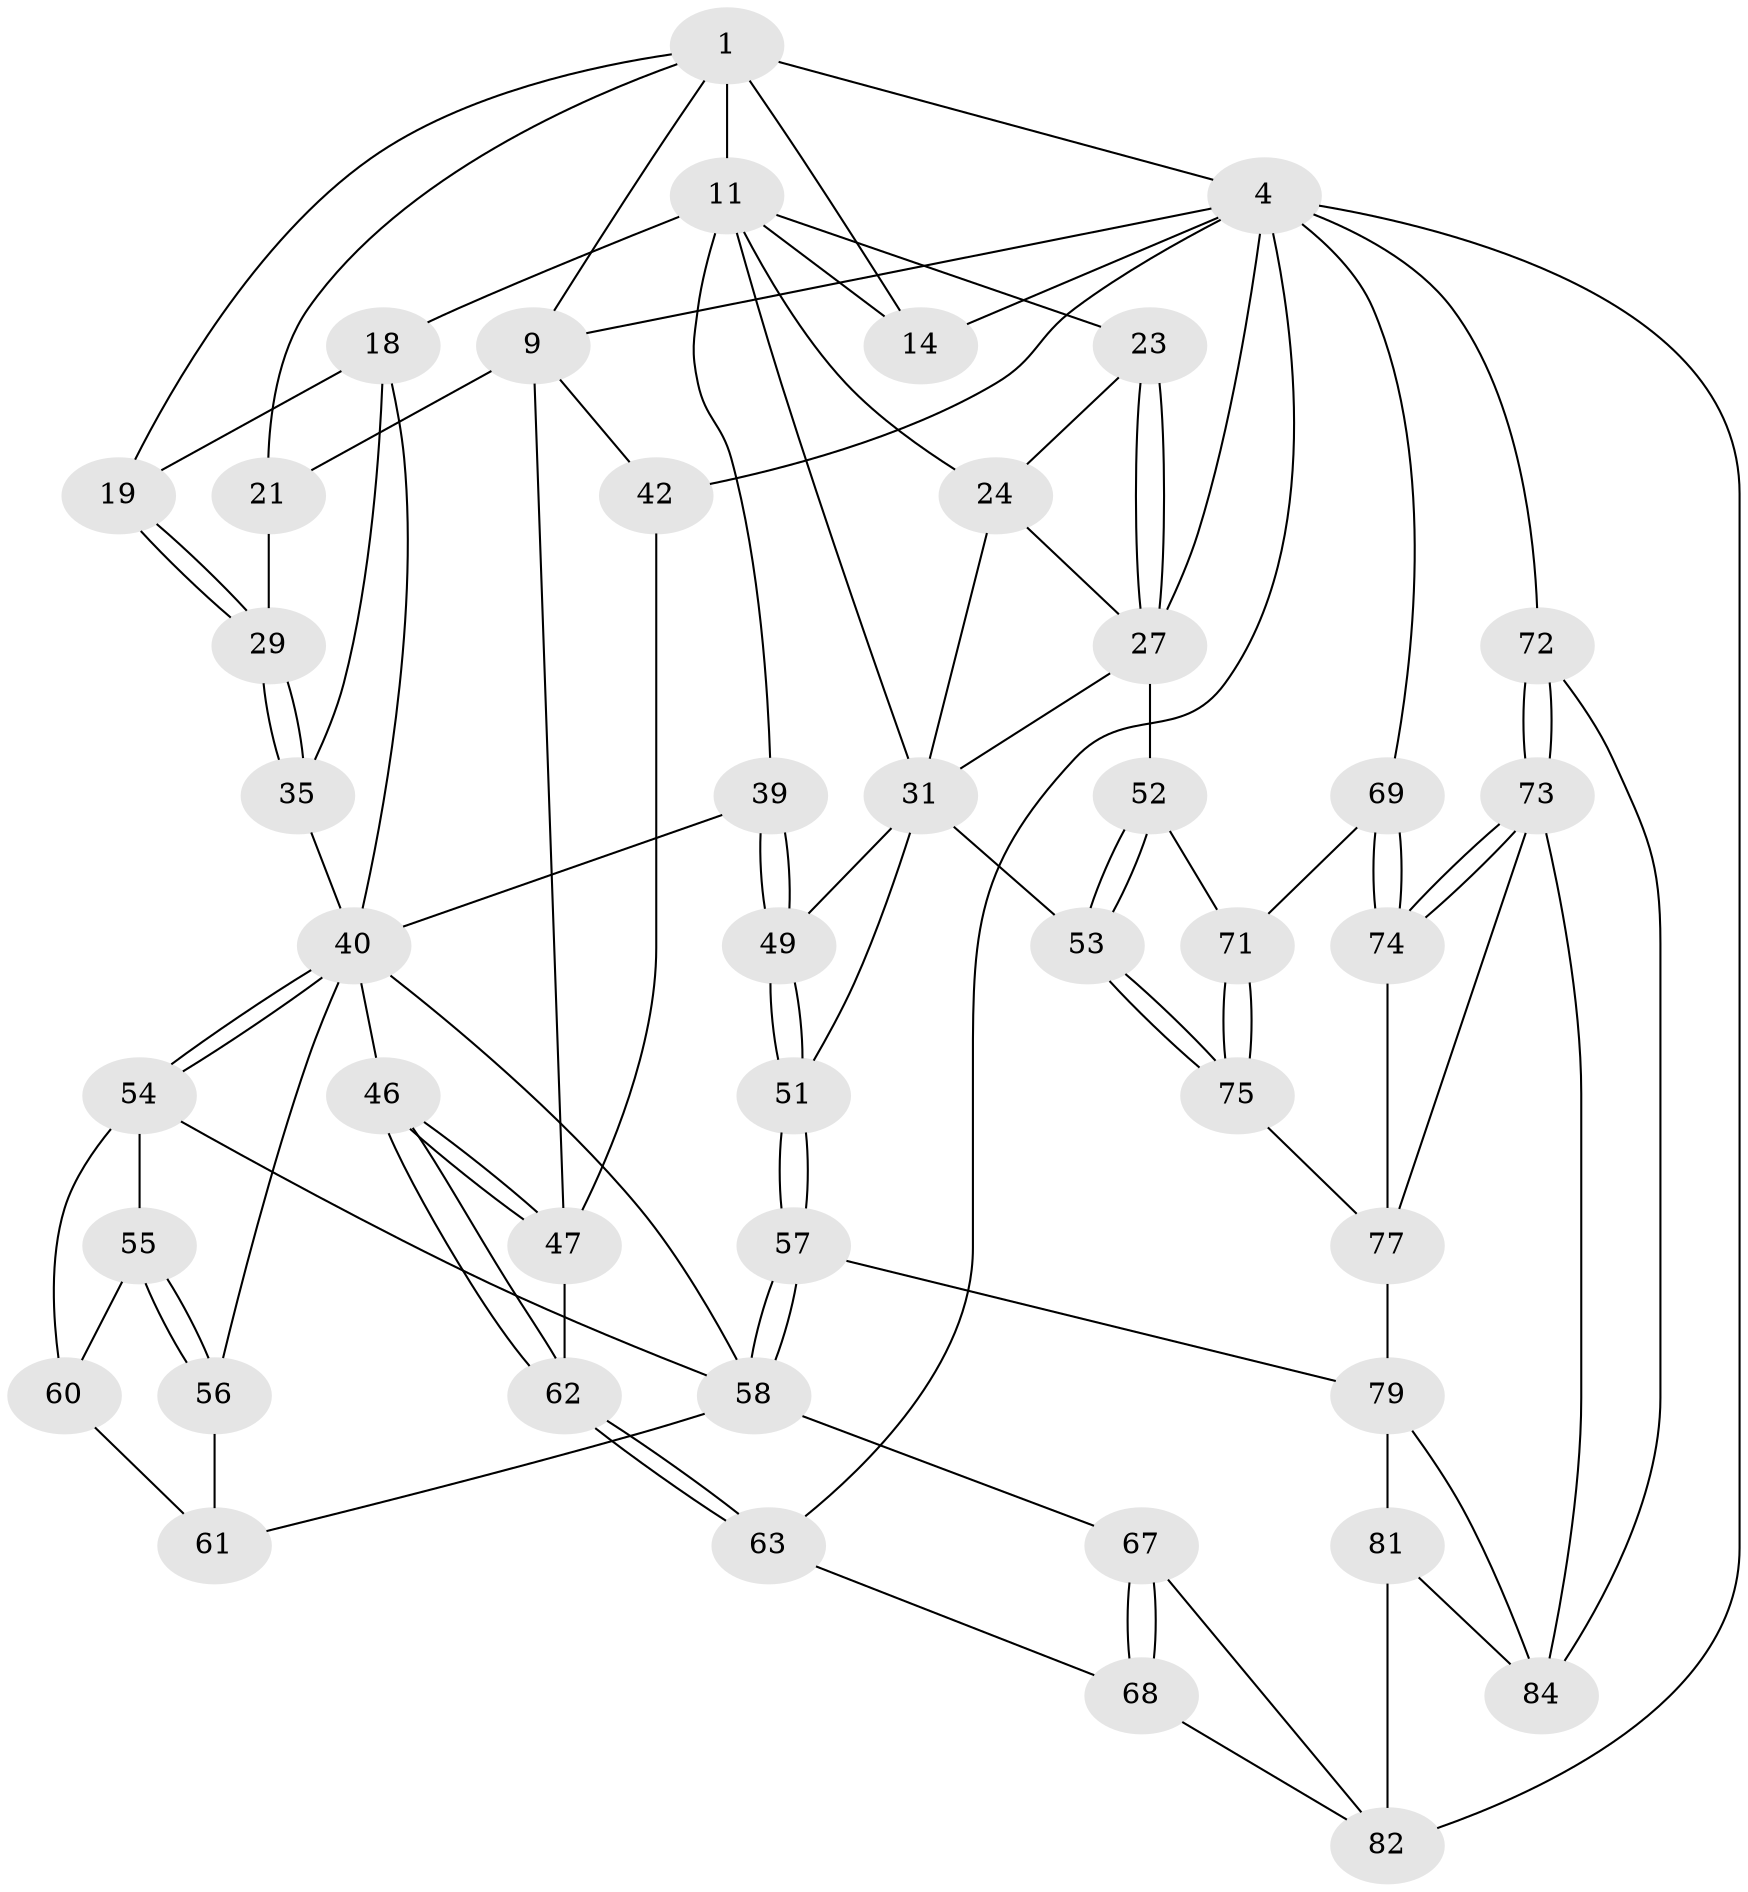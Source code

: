 // original degree distribution, {3: 0.022222222222222223, 4: 0.26666666666666666, 5: 0.4666666666666667, 6: 0.24444444444444444}
// Generated by graph-tools (version 1.1) at 2025/28/03/15/25 16:28:04]
// undirected, 45 vertices, 104 edges
graph export_dot {
graph [start="1"]
  node [color=gray90,style=filled];
  1 [pos="+0.28941962320653813+0",super="+2+7"];
  4 [pos="+1+0",super="+5+16"];
  9 [pos="+0.1396862479095223+0.1771289548935989",super="+22+10"];
  11 [pos="+0.6789219713710205+0.045733846441446055",super="+15+12"];
  14 [pos="+0.8964539206904996+0.05057468029347973"];
  18 [pos="+0.3859754182154197+0.1772472353627876",super="+34"];
  19 [pos="+0.335112499952126+0.16643012905243948"];
  21 [pos="+0.21095569740980283+0.19967879440750133"];
  23 [pos="+0.7130034548091888+0.10832628213670388"];
  24 [pos="+0.71322954717714+0.11113723423694974",super="+25"];
  27 [pos="+0.8927133741152908+0.16608364951750684",super="+28"];
  29 [pos="+0.27274190070500004+0.2112657817666402"];
  31 [pos="+0.7463022238320444+0.32809039321158856",super="+50+32"];
  35 [pos="+0.2903099707860727+0.25409532651145045"];
  39 [pos="+0.5358034356584529+0.311382899232438"];
  40 [pos="+0.4600345765392176+0.34515697167954595",super="+41"];
  42 [pos="+0+0"];
  46 [pos="+0.17448515830402783+0.437135875332177"];
  47 [pos="+0.13019973648620772+0.26947468312278905",super="+48"];
  49 [pos="+0.6155638623224312+0.5328901753232471"];
  51 [pos="+0.6248789796878862+0.5803427295861194"];
  52 [pos="+0.8175189421706703+0.5248866849302448"];
  53 [pos="+0.7108423437576626+0.5644165757486399"];
  54 [pos="+0.45237710155748234+0.37165464024781697",super="+59"];
  55 [pos="+0.42610839762713487+0.41377693338874094"];
  56 [pos="+0.34869338318424536+0.46076230186003425"];
  57 [pos="+0.5942441966237098+0.6114122138375064"];
  58 [pos="+0.558418135638251+0.6077056520728014",super="+65"];
  60 [pos="+0.4388365323192673+0.4654384478735136"];
  61 [pos="+0.38734478269853506+0.5062277931545242"];
  62 [pos="+0+0.5931799668590917"];
  63 [pos="+0+0.7733695587826538"];
  67 [pos="+0.28345042151291994+0.7769731246119594"];
  68 [pos="+0.2646898697815733+0.7878403367482527"];
  69 [pos="+1+0.4036207901071311",super="+70"];
  71 [pos="+0.8799612754591623+0.5745488240635378"];
  72 [pos="+1+1"];
  73 [pos="+1+1",super="+83"];
  74 [pos="+1+0.7168685843521226",super="+76"];
  75 [pos="+0.838138510198716+0.7079602322256188"];
  77 [pos="+0.8769109480774501+0.7842080582605974",super="+78"];
  79 [pos="+0.7205168494973496+0.8499099991453201",super="+80+85"];
  81 [pos="+0.4744311117525107+0.8536693482634753",super="+86"];
  82 [pos="+0.3907649673980408+0.8390249664705931",super="+88"];
  84 [pos="+0.8075000297062331+1",super="+90"];
  1 -- 11 [weight=2];
  1 -- 4;
  1 -- 14;
  1 -- 19;
  1 -- 21;
  1 -- 9;
  4 -- 72 [weight=2];
  4 -- 82;
  4 -- 42;
  4 -- 63;
  4 -- 69;
  4 -- 27 [weight=2];
  4 -- 14;
  4 -- 9;
  9 -- 21;
  9 -- 47;
  9 -- 42;
  11 -- 14;
  11 -- 23;
  11 -- 18;
  11 -- 39;
  11 -- 24;
  11 -- 31;
  18 -- 19;
  18 -- 40;
  18 -- 35;
  19 -- 29;
  19 -- 29;
  21 -- 29;
  23 -- 24;
  23 -- 27;
  23 -- 27;
  24 -- 31;
  24 -- 27;
  27 -- 52;
  27 -- 31;
  29 -- 35;
  29 -- 35;
  31 -- 51;
  31 -- 53;
  31 -- 49;
  35 -- 40;
  39 -- 40;
  39 -- 49;
  39 -- 49;
  40 -- 54;
  40 -- 54;
  40 -- 58;
  40 -- 56;
  40 -- 46;
  42 -- 47;
  46 -- 47;
  46 -- 47;
  46 -- 62;
  46 -- 62;
  47 -- 62;
  49 -- 51;
  49 -- 51;
  51 -- 57;
  51 -- 57;
  52 -- 53;
  52 -- 53;
  52 -- 71;
  53 -- 75;
  53 -- 75;
  54 -- 55;
  54 -- 58;
  54 -- 60;
  55 -- 56;
  55 -- 56;
  55 -- 60;
  56 -- 61;
  57 -- 58;
  57 -- 58;
  57 -- 79;
  58 -- 67;
  58 -- 61;
  60 -- 61;
  62 -- 63;
  62 -- 63;
  63 -- 68;
  67 -- 68;
  67 -- 68;
  67 -- 82;
  68 -- 82;
  69 -- 74 [weight=2];
  69 -- 74;
  69 -- 71;
  71 -- 75;
  71 -- 75;
  72 -- 73;
  72 -- 73;
  72 -- 84;
  73 -- 74;
  73 -- 74;
  73 -- 84;
  73 -- 77;
  74 -- 77;
  75 -- 77;
  77 -- 79;
  79 -- 81 [weight=2];
  79 -- 84;
  81 -- 82 [weight=2];
  81 -- 84;
}
